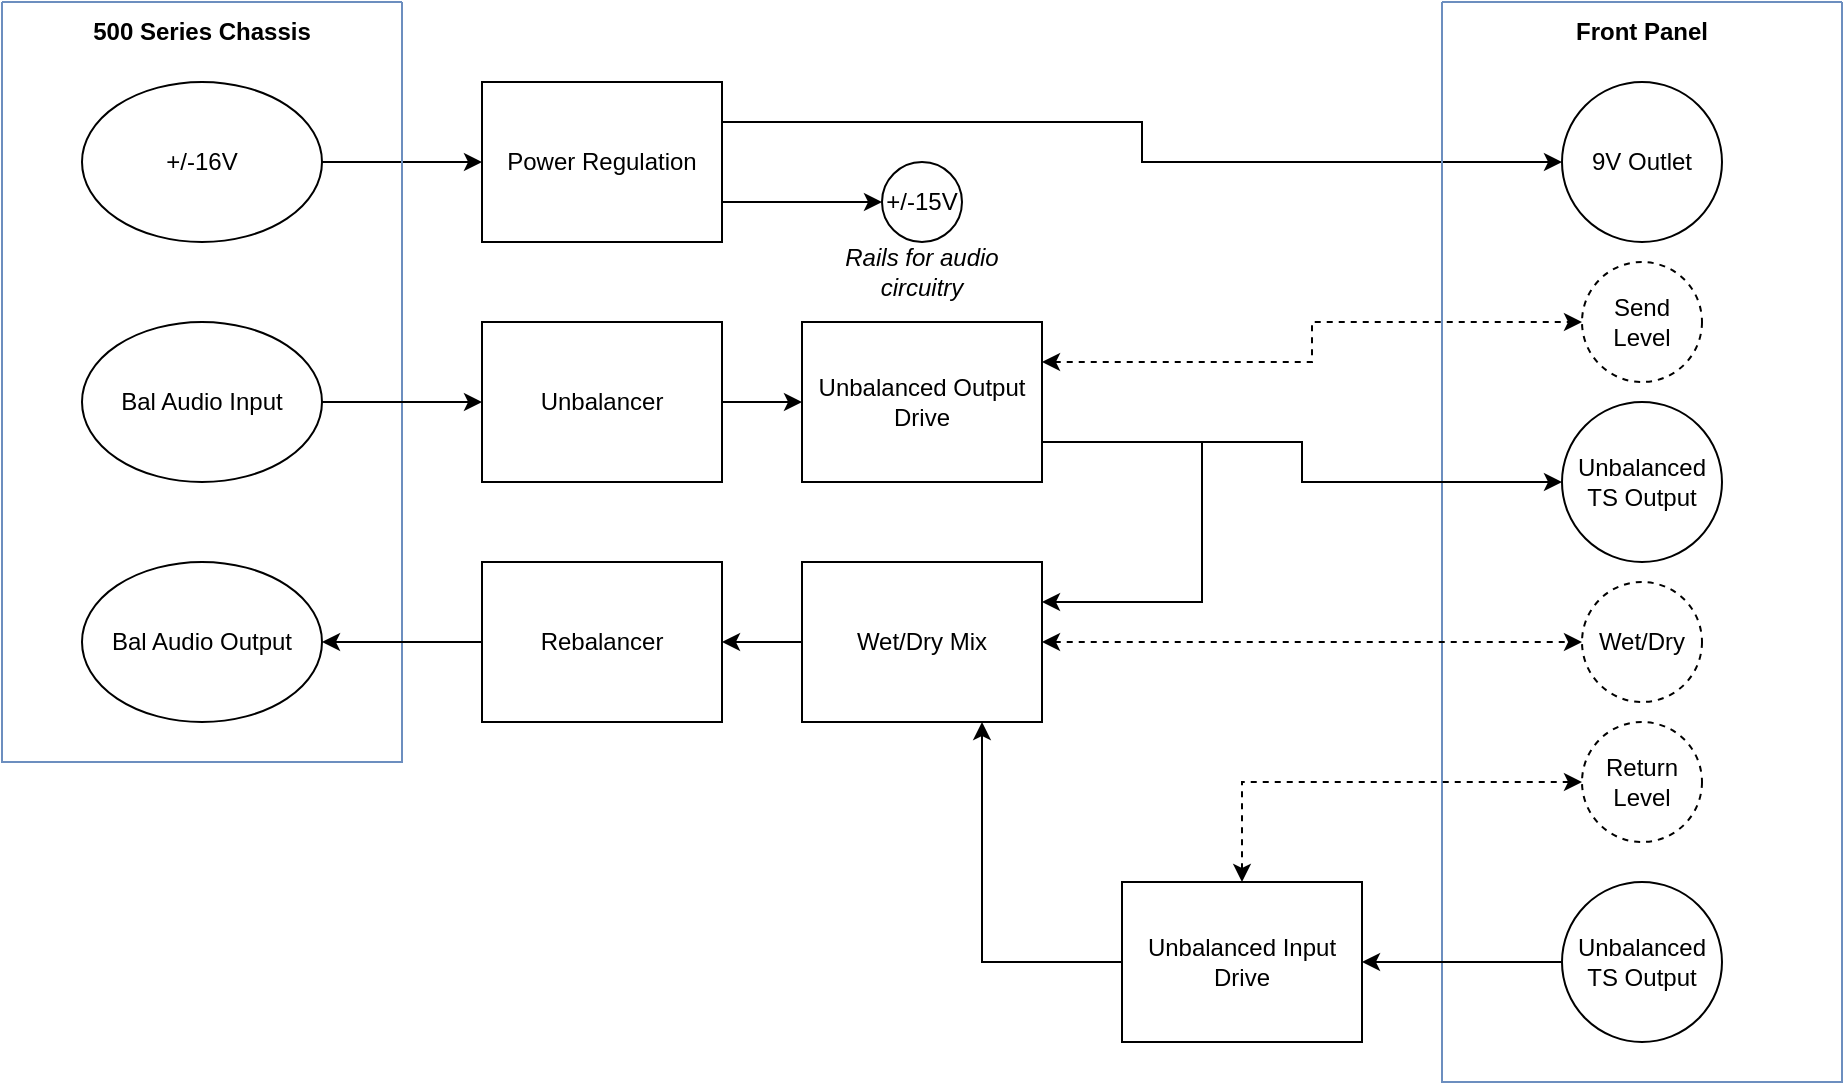 <mxfile version="15.4.0" type="device"><diagram name="Page-1" id="90a13364-a465-7bf4-72fc-28e22215d7a0"><mxGraphModel dx="905" dy="805" grid="1" gridSize="10" guides="1" tooltips="1" connect="1" arrows="1" fold="1" page="1" pageScale="1.5" pageWidth="1169" pageHeight="826" background="none" math="0" shadow="0"><root><mxCell id="0" style=";html=1;"/><mxCell id="1" style=";html=1;" parent="0"/><mxCell id="RDWv30sB7d1MF2ZzGaHx-12" style="edgeStyle=orthogonalEdgeStyle;rounded=0;orthogonalLoop=1;jettySize=auto;html=1;exitX=1;exitY=0.25;exitDx=0;exitDy=0;entryX=0;entryY=0.5;entryDx=0;entryDy=0;" parent="1" source="RDWv30sB7d1MF2ZzGaHx-1" target="RDWv30sB7d1MF2ZzGaHx-11" edge="1"><mxGeometry relative="1" as="geometry"/></mxCell><mxCell id="RDWv30sB7d1MF2ZzGaHx-1" value="Power Regulation" style="rounded=0;whiteSpace=wrap;html=1;" parent="1" vertex="1"><mxGeometry x="360" y="400" width="120" height="80" as="geometry"/></mxCell><mxCell id="RDWv30sB7d1MF2ZzGaHx-2" value="" style="endArrow=classic;html=1;rounded=0;" parent="1" edge="1"><mxGeometry width="50" height="50" relative="1" as="geometry"><mxPoint x="280" y="440" as="sourcePoint"/><mxPoint x="360" y="440" as="targetPoint"/></mxGeometry></mxCell><mxCell id="RDWv30sB7d1MF2ZzGaHx-3" value="+/-16V" style="ellipse;whiteSpace=wrap;html=1;" parent="1" vertex="1"><mxGeometry x="160" y="400" width="120" height="80" as="geometry"/></mxCell><mxCell id="RDWv30sB7d1MF2ZzGaHx-4" value="" style="swimlane;startSize=0;fillColor=#dae8fc;strokeColor=#6c8ebf;" parent="1" vertex="1"><mxGeometry x="120" y="360" width="200" height="380" as="geometry"/></mxCell><mxCell id="RDWv30sB7d1MF2ZzGaHx-5" value="500 Series Chassis" style="text;html=1;strokeColor=none;fillColor=none;align=center;verticalAlign=middle;whiteSpace=wrap;rounded=0;fontStyle=1" parent="RDWv30sB7d1MF2ZzGaHx-4" vertex="1"><mxGeometry width="200" height="30" as="geometry"/></mxCell><mxCell id="RDWv30sB7d1MF2ZzGaHx-13" value="Bal Audio Input" style="ellipse;whiteSpace=wrap;html=1;" parent="RDWv30sB7d1MF2ZzGaHx-4" vertex="1"><mxGeometry x="40" y="160" width="120" height="80" as="geometry"/></mxCell><mxCell id="RDWv30sB7d1MF2ZzGaHx-14" value="Bal Audio Output" style="ellipse;whiteSpace=wrap;html=1;" parent="RDWv30sB7d1MF2ZzGaHx-4" vertex="1"><mxGeometry x="40" y="280" width="120" height="80" as="geometry"/></mxCell><mxCell id="RDWv30sB7d1MF2ZzGaHx-6" value="" style="swimlane;startSize=0;fillColor=#dae8fc;strokeColor=#6c8ebf;shadow=0;swimlaneLine=1;" parent="1" vertex="1"><mxGeometry x="840" y="360" width="200" height="540" as="geometry"/></mxCell><mxCell id="RDWv30sB7d1MF2ZzGaHx-7" value="Front Panel" style="text;html=1;strokeColor=none;fillColor=none;align=center;verticalAlign=middle;whiteSpace=wrap;rounded=0;fontStyle=1" parent="RDWv30sB7d1MF2ZzGaHx-6" vertex="1"><mxGeometry width="200" height="30" as="geometry"/></mxCell><mxCell id="RDWv30sB7d1MF2ZzGaHx-11" value="9V Outlet" style="ellipse;whiteSpace=wrap;html=1;aspect=fixed;" parent="RDWv30sB7d1MF2ZzGaHx-6" vertex="1"><mxGeometry x="60" y="40" width="80" height="80" as="geometry"/></mxCell><mxCell id="RDWv30sB7d1MF2ZzGaHx-20" value="Unbalanced TS Output" style="ellipse;whiteSpace=wrap;html=1;aspect=fixed;" parent="RDWv30sB7d1MF2ZzGaHx-6" vertex="1"><mxGeometry x="60" y="200" width="80" height="80" as="geometry"/></mxCell><mxCell id="RDWv30sB7d1MF2ZzGaHx-23" value="Send Level" style="ellipse;whiteSpace=wrap;html=1;aspect=fixed;dashed=1;" parent="RDWv30sB7d1MF2ZzGaHx-6" vertex="1"><mxGeometry x="70" y="130" width="60" height="60" as="geometry"/></mxCell><mxCell id="RDWv30sB7d1MF2ZzGaHx-28" value="Wet/Dry" style="ellipse;whiteSpace=wrap;html=1;aspect=fixed;dashed=1;" parent="RDWv30sB7d1MF2ZzGaHx-6" vertex="1"><mxGeometry x="70" y="290" width="60" height="60" as="geometry"/></mxCell><mxCell id="RDWv30sB7d1MF2ZzGaHx-31" value="Unbalanced TS Output" style="ellipse;whiteSpace=wrap;html=1;aspect=fixed;" parent="RDWv30sB7d1MF2ZzGaHx-6" vertex="1"><mxGeometry x="60" y="440" width="80" height="80" as="geometry"/></mxCell><mxCell id="RDWv30sB7d1MF2ZzGaHx-32" value="Return Level" style="ellipse;whiteSpace=wrap;html=1;aspect=fixed;dashed=1;" parent="RDWv30sB7d1MF2ZzGaHx-6" vertex="1"><mxGeometry x="70" y="360" width="60" height="60" as="geometry"/></mxCell><mxCell id="RDWv30sB7d1MF2ZzGaHx-8" value="" style="endArrow=classic;html=1;rounded=0;exitX=1;exitY=0.75;exitDx=0;exitDy=0;" parent="1" source="RDWv30sB7d1MF2ZzGaHx-1" edge="1"><mxGeometry width="50" height="50" relative="1" as="geometry"><mxPoint x="510" y="480" as="sourcePoint"/><mxPoint x="560" y="460" as="targetPoint"/></mxGeometry></mxCell><mxCell id="RDWv30sB7d1MF2ZzGaHx-9" value="+/-15V" style="ellipse;whiteSpace=wrap;html=1;" parent="1" vertex="1"><mxGeometry x="560" y="440" width="40" height="40" as="geometry"/></mxCell><mxCell id="RDWv30sB7d1MF2ZzGaHx-15" value="&lt;i&gt;Rails for audio circuitry&lt;/i&gt;" style="text;html=1;strokeColor=none;fillColor=none;align=center;verticalAlign=middle;whiteSpace=wrap;rounded=0;" parent="1" vertex="1"><mxGeometry x="535" y="480" width="90" height="30" as="geometry"/></mxCell><mxCell id="RDWv30sB7d1MF2ZzGaHx-19" style="edgeStyle=orthogonalEdgeStyle;rounded=0;orthogonalLoop=1;jettySize=auto;html=1;exitX=1;exitY=0.5;exitDx=0;exitDy=0;entryX=0;entryY=0.5;entryDx=0;entryDy=0;" parent="1" source="RDWv30sB7d1MF2ZzGaHx-16" target="RDWv30sB7d1MF2ZzGaHx-18" edge="1"><mxGeometry relative="1" as="geometry"/></mxCell><mxCell id="RDWv30sB7d1MF2ZzGaHx-16" value="Unbalancer" style="rounded=0;whiteSpace=wrap;html=1;" parent="1" vertex="1"><mxGeometry x="360" y="520" width="120" height="80" as="geometry"/></mxCell><mxCell id="RDWv30sB7d1MF2ZzGaHx-17" style="edgeStyle=orthogonalEdgeStyle;rounded=0;orthogonalLoop=1;jettySize=auto;html=1;exitX=1;exitY=0.5;exitDx=0;exitDy=0;entryX=0;entryY=0.5;entryDx=0;entryDy=0;" parent="1" source="RDWv30sB7d1MF2ZzGaHx-13" target="RDWv30sB7d1MF2ZzGaHx-16" edge="1"><mxGeometry relative="1" as="geometry"/></mxCell><mxCell id="RDWv30sB7d1MF2ZzGaHx-21" style="edgeStyle=orthogonalEdgeStyle;rounded=0;orthogonalLoop=1;jettySize=auto;html=1;exitX=1;exitY=0.75;exitDx=0;exitDy=0;entryX=0;entryY=0.5;entryDx=0;entryDy=0;" parent="1" source="RDWv30sB7d1MF2ZzGaHx-18" target="RDWv30sB7d1MF2ZzGaHx-20" edge="1"><mxGeometry relative="1" as="geometry"><Array as="points"><mxPoint x="770" y="580"/><mxPoint x="770" y="600"/></Array></mxGeometry></mxCell><mxCell id="RDWv30sB7d1MF2ZzGaHx-24" style="edgeStyle=orthogonalEdgeStyle;rounded=0;orthogonalLoop=1;jettySize=auto;html=1;exitX=1;exitY=0.25;exitDx=0;exitDy=0;entryX=0;entryY=0.5;entryDx=0;entryDy=0;dashed=1;startArrow=classic;startFill=1;" parent="1" source="RDWv30sB7d1MF2ZzGaHx-18" target="RDWv30sB7d1MF2ZzGaHx-23" edge="1"><mxGeometry relative="1" as="geometry"/></mxCell><mxCell id="RDWv30sB7d1MF2ZzGaHx-18" value="Unbalanced Output Drive" style="rounded=0;whiteSpace=wrap;html=1;" parent="1" vertex="1"><mxGeometry x="520" y="520" width="120" height="80" as="geometry"/></mxCell><mxCell id="2iZBcOUUDHJeDcOMqDs--2" style="edgeStyle=orthogonalEdgeStyle;rounded=0;orthogonalLoop=1;jettySize=auto;html=1;exitX=0;exitY=0.5;exitDx=0;exitDy=0;" edge="1" parent="1" source="RDWv30sB7d1MF2ZzGaHx-25" target="RDWv30sB7d1MF2ZzGaHx-14"><mxGeometry relative="1" as="geometry"/></mxCell><mxCell id="RDWv30sB7d1MF2ZzGaHx-25" value="Rebalancer" style="rounded=0;whiteSpace=wrap;html=1;" parent="1" vertex="1"><mxGeometry x="360" y="640" width="120" height="80" as="geometry"/></mxCell><mxCell id="RDWv30sB7d1MF2ZzGaHx-29" style="edgeStyle=orthogonalEdgeStyle;rounded=0;orthogonalLoop=1;jettySize=auto;html=1;exitX=1;exitY=0.5;exitDx=0;exitDy=0;entryX=0;entryY=0.5;entryDx=0;entryDy=0;startArrow=classic;startFill=1;dashed=1;" parent="1" source="RDWv30sB7d1MF2ZzGaHx-27" target="RDWv30sB7d1MF2ZzGaHx-28" edge="1"><mxGeometry relative="1" as="geometry"/></mxCell><mxCell id="RDWv30sB7d1MF2ZzGaHx-35" style="edgeStyle=orthogonalEdgeStyle;rounded=0;orthogonalLoop=1;jettySize=auto;html=1;exitX=1;exitY=0.25;exitDx=0;exitDy=0;startArrow=none;startFill=0;entryX=1;entryY=0.25;entryDx=0;entryDy=0;" parent="1" target="RDWv30sB7d1MF2ZzGaHx-27" edge="1"><mxGeometry relative="1" as="geometry"><mxPoint x="720" y="580" as="sourcePoint"/><Array as="points"><mxPoint x="720" y="660"/></Array></mxGeometry></mxCell><mxCell id="2iZBcOUUDHJeDcOMqDs--1" style="edgeStyle=orthogonalEdgeStyle;rounded=0;orthogonalLoop=1;jettySize=auto;html=1;exitX=0;exitY=0.5;exitDx=0;exitDy=0;entryX=1;entryY=0.5;entryDx=0;entryDy=0;" edge="1" parent="1" source="RDWv30sB7d1MF2ZzGaHx-27" target="RDWv30sB7d1MF2ZzGaHx-25"><mxGeometry relative="1" as="geometry"/></mxCell><mxCell id="RDWv30sB7d1MF2ZzGaHx-27" value="Wet/Dry Mix" style="rounded=0;whiteSpace=wrap;html=1;" parent="1" vertex="1"><mxGeometry x="520" y="640" width="120" height="80" as="geometry"/></mxCell><mxCell id="RDWv30sB7d1MF2ZzGaHx-33" style="edgeStyle=orthogonalEdgeStyle;rounded=0;orthogonalLoop=1;jettySize=auto;html=1;exitX=0.5;exitY=0;exitDx=0;exitDy=0;entryX=0;entryY=0.5;entryDx=0;entryDy=0;dashed=1;startArrow=classic;startFill=1;" parent="1" source="RDWv30sB7d1MF2ZzGaHx-30" target="RDWv30sB7d1MF2ZzGaHx-32" edge="1"><mxGeometry relative="1" as="geometry"/></mxCell><mxCell id="RDWv30sB7d1MF2ZzGaHx-36" style="edgeStyle=orthogonalEdgeStyle;rounded=0;orthogonalLoop=1;jettySize=auto;html=1;exitX=0;exitY=0.5;exitDx=0;exitDy=0;entryX=0.75;entryY=1;entryDx=0;entryDy=0;startArrow=none;startFill=0;" parent="1" source="RDWv30sB7d1MF2ZzGaHx-30" target="RDWv30sB7d1MF2ZzGaHx-27" edge="1"><mxGeometry relative="1" as="geometry"/></mxCell><mxCell id="RDWv30sB7d1MF2ZzGaHx-30" value="Unbalanced Input Drive" style="rounded=0;whiteSpace=wrap;html=1;" parent="1" vertex="1"><mxGeometry x="680" y="800" width="120" height="80" as="geometry"/></mxCell><mxCell id="RDWv30sB7d1MF2ZzGaHx-34" style="edgeStyle=orthogonalEdgeStyle;rounded=0;orthogonalLoop=1;jettySize=auto;html=1;exitX=0;exitY=0.5;exitDx=0;exitDy=0;startArrow=none;startFill=0;" parent="1" source="RDWv30sB7d1MF2ZzGaHx-31" target="RDWv30sB7d1MF2ZzGaHx-30" edge="1"><mxGeometry relative="1" as="geometry"/></mxCell></root></mxGraphModel></diagram></mxfile>